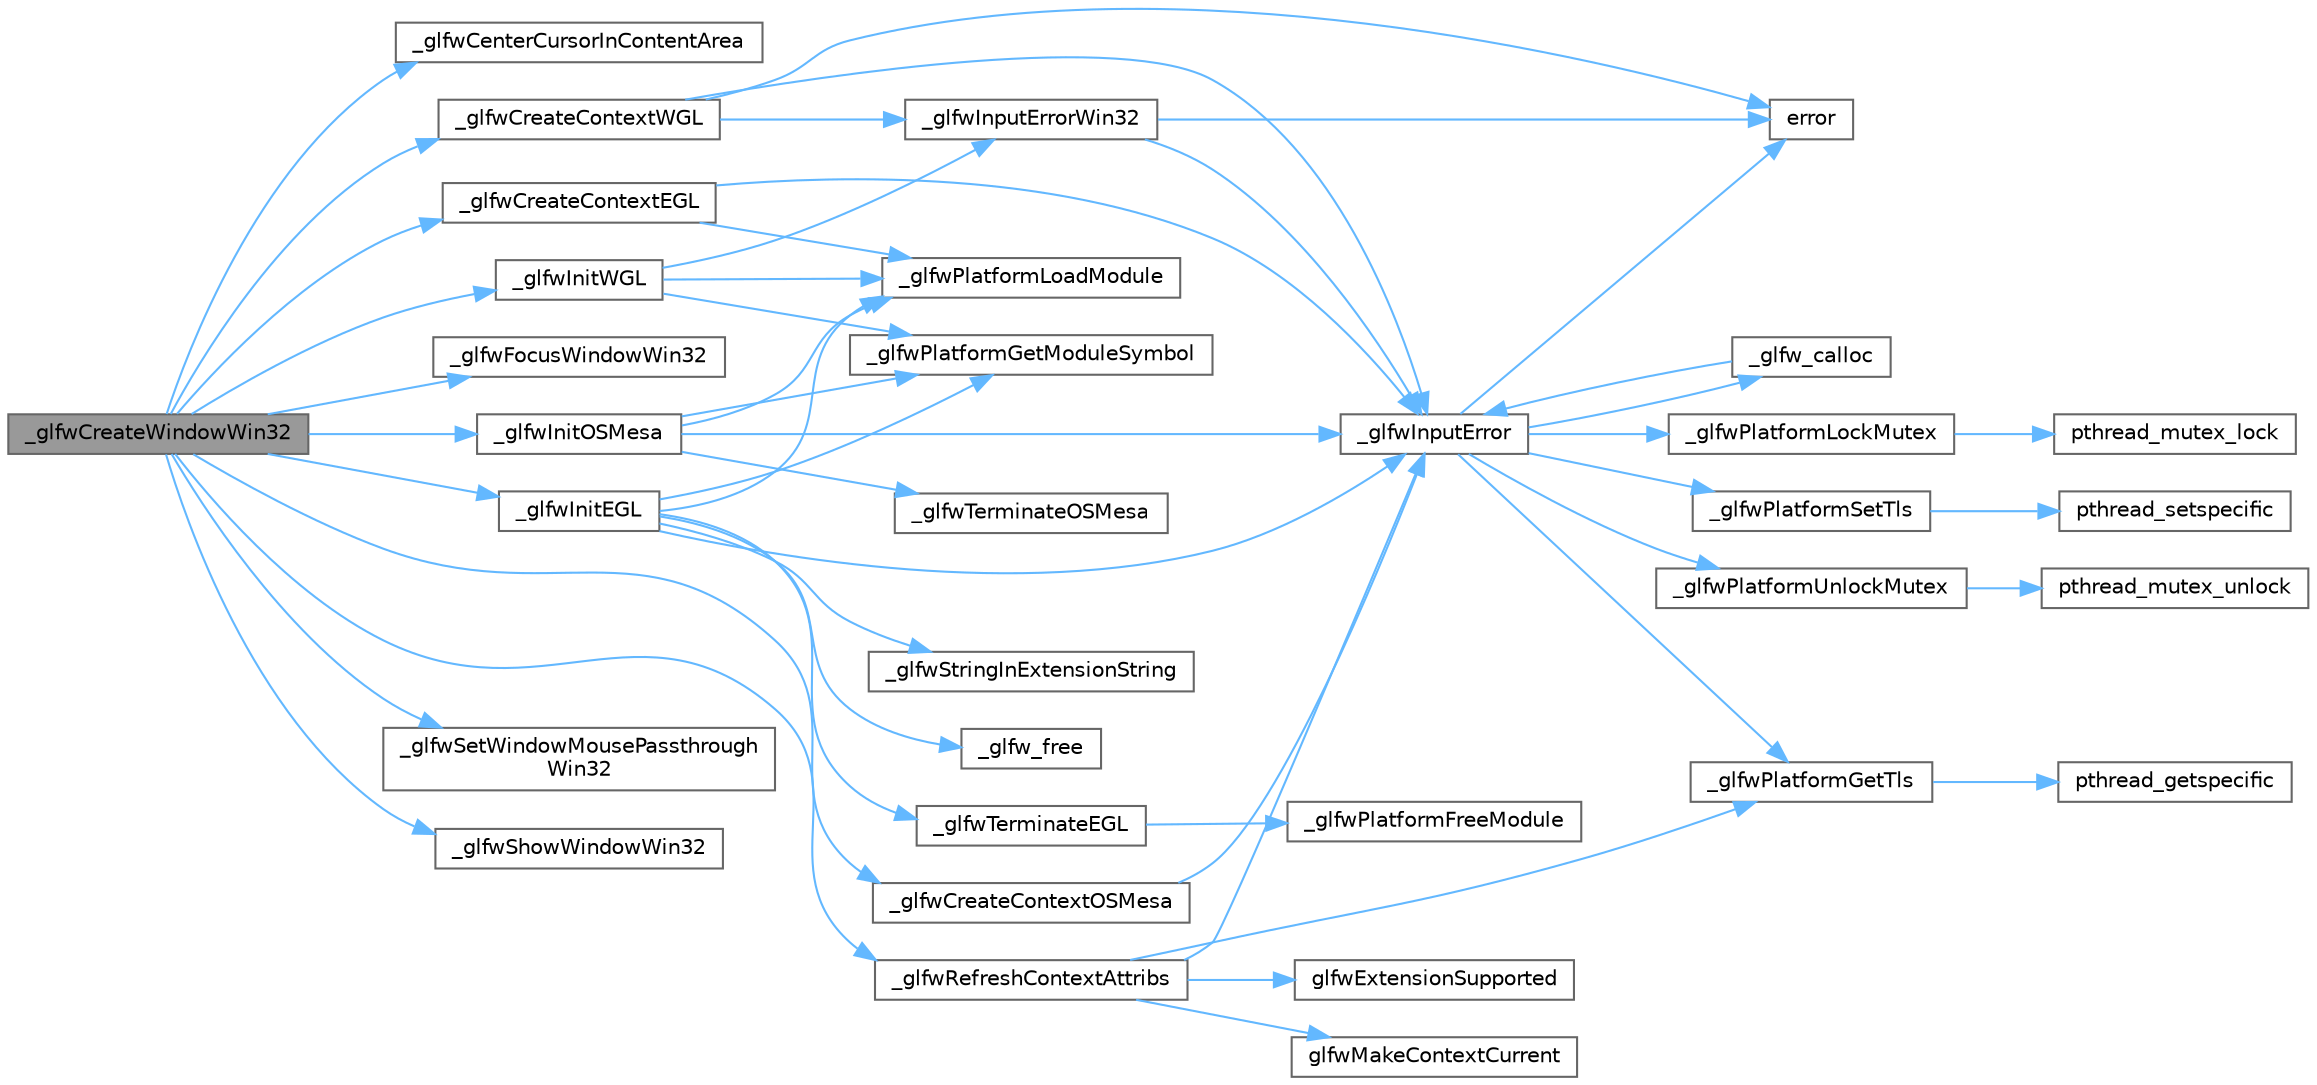 digraph "_glfwCreateWindowWin32"
{
 // LATEX_PDF_SIZE
  bgcolor="transparent";
  edge [fontname=Helvetica,fontsize=10,labelfontname=Helvetica,labelfontsize=10];
  node [fontname=Helvetica,fontsize=10,shape=box,height=0.2,width=0.4];
  rankdir="LR";
  Node1 [id="Node000001",label="_glfwCreateWindowWin32",height=0.2,width=0.4,color="gray40", fillcolor="grey60", style="filled", fontcolor="black",tooltip=" "];
  Node1 -> Node2 [id="edge97_Node000001_Node000002",color="steelblue1",style="solid",tooltip=" "];
  Node2 [id="Node000002",label="_glfwCenterCursorInContentArea",height=0.2,width=0.4,color="grey40", fillcolor="white", style="filled",URL="$_classes_2lib_2external_2glfw_2src_2input_8c.html#acf1fbc03e8d658a35f70544df858fe6c",tooltip=" "];
  Node1 -> Node3 [id="edge98_Node000001_Node000003",color="steelblue1",style="solid",tooltip=" "];
  Node3 [id="Node000003",label="_glfwCreateContextEGL",height=0.2,width=0.4,color="grey40", fillcolor="white", style="filled",URL="$_classes_2lib_2external_2glfw_2src_2egl__context_8c.html#adfb1d7aa925810c45a2ef4efc268c2fe",tooltip=" "];
  Node3 -> Node4 [id="edge99_Node000003_Node000004",color="steelblue1",style="solid",tooltip=" "];
  Node4 [id="Node000004",label="_glfwInputError",height=0.2,width=0.4,color="grey40", fillcolor="white", style="filled",URL="$_classes_2lib_2external_2glfw_2src_2init_8c.html#a3287b282ec57a4a89127ae51f49f10f5",tooltip=" "];
  Node4 -> Node5 [id="edge100_Node000004_Node000005",color="steelblue1",style="solid",tooltip=" "];
  Node5 [id="Node000005",label="_glfw_calloc",height=0.2,width=0.4,color="grey40", fillcolor="white", style="filled",URL="$_classes_2lib_2external_2glfw_2src_2init_8c.html#a88a6e01ef5c1245a6d2a5e62b02e5678",tooltip=" "];
  Node5 -> Node4 [id="edge101_Node000005_Node000004",color="steelblue1",style="solid",tooltip=" "];
  Node4 -> Node6 [id="edge102_Node000004_Node000006",color="steelblue1",style="solid",tooltip=" "];
  Node6 [id="Node000006",label="_glfwPlatformGetTls",height=0.2,width=0.4,color="grey40", fillcolor="white", style="filled",URL="$_old_2_classes_2lib_2raylib_2src_2external_2glfw_2src_2win32__thread_8c.html#a7d2f6e8ecd2e06f2e86d9446d642bd00",tooltip=" "];
  Node6 -> Node7 [id="edge103_Node000006_Node000007",color="steelblue1",style="solid",tooltip=" "];
  Node7 [id="Node000007",label="pthread_getspecific",height=0.2,width=0.4,color="grey40", fillcolor="white", style="filled",URL="$_classes_2lib_2pthread_8h.html#a118837985ccd3a829c518928ec32c1ac",tooltip=" "];
  Node4 -> Node8 [id="edge104_Node000004_Node000008",color="steelblue1",style="solid",tooltip=" "];
  Node8 [id="Node000008",label="_glfwPlatformLockMutex",height=0.2,width=0.4,color="grey40", fillcolor="white", style="filled",URL="$_old_2_classes_2lib_2raylib_2src_2external_2glfw_2src_2win32__thread_8c.html#a2677e4d211fbe9b2dc96d16e91c98930",tooltip=" "];
  Node8 -> Node9 [id="edge105_Node000008_Node000009",color="steelblue1",style="solid",tooltip=" "];
  Node9 [id="Node000009",label="pthread_mutex_lock",height=0.2,width=0.4,color="grey40", fillcolor="white", style="filled",URL="$_classes_2lib_2pthread_8h.html#a4ca880f3d1afbb33cea07c60934cc49a",tooltip=" "];
  Node4 -> Node10 [id="edge106_Node000004_Node000010",color="steelblue1",style="solid",tooltip=" "];
  Node10 [id="Node000010",label="_glfwPlatformSetTls",height=0.2,width=0.4,color="grey40", fillcolor="white", style="filled",URL="$_old_2_classes_2lib_2raylib_2src_2external_2glfw_2src_2win32__thread_8c.html#a302f48b6d4dba6b3579449d8a43cfae7",tooltip=" "];
  Node10 -> Node11 [id="edge107_Node000010_Node000011",color="steelblue1",style="solid",tooltip=" "];
  Node11 [id="Node000011",label="pthread_setspecific",height=0.2,width=0.4,color="grey40", fillcolor="white", style="filled",URL="$_classes_2lib_2pthread_8h.html#a828266e605ec695f7a5b3096b486e70e",tooltip=" "];
  Node4 -> Node12 [id="edge108_Node000004_Node000012",color="steelblue1",style="solid",tooltip=" "];
  Node12 [id="Node000012",label="_glfwPlatformUnlockMutex",height=0.2,width=0.4,color="grey40", fillcolor="white", style="filled",URL="$_old_2_classes_2lib_2raylib_2src_2external_2glfw_2src_2win32__thread_8c.html#a8b7744446237b1c292ba8a0b9d5e7f90",tooltip=" "];
  Node12 -> Node13 [id="edge109_Node000012_Node000013",color="steelblue1",style="solid",tooltip=" "];
  Node13 [id="Node000013",label="pthread_mutex_unlock",height=0.2,width=0.4,color="grey40", fillcolor="white", style="filled",URL="$_classes_2lib_2pthread_8h.html#a7e057138b5fb17da713695ebb25732e1",tooltip=" "];
  Node4 -> Node14 [id="edge110_Node000004_Node000014",color="steelblue1",style="solid",tooltip=" "];
  Node14 [id="Node000014",label="error",height=0.2,width=0.4,color="grey40", fillcolor="white", style="filled",URL="$_classes_2lib_2glm_2test_2core_2core__func__integer__bit__count_8cpp.html#ab34dedbf30a51859090cbab92fa60edb",tooltip=" "];
  Node3 -> Node15 [id="edge111_Node000003_Node000015",color="steelblue1",style="solid",tooltip=" "];
  Node15 [id="Node000015",label="_glfwPlatformLoadModule",height=0.2,width=0.4,color="grey40", fillcolor="white", style="filled",URL="$lib_2external_2glfw_2src_2win32__module_8c.html#a9bbfdfd02a8c3e4c4ce540bf277ebbb7",tooltip=" "];
  Node1 -> Node16 [id="edge112_Node000001_Node000016",color="steelblue1",style="solid",tooltip=" "];
  Node16 [id="Node000016",label="_glfwCreateContextOSMesa",height=0.2,width=0.4,color="grey40", fillcolor="white", style="filled",URL="$_old_2_classes_2lib_2raylib_2src_2external_2glfw_2src_2osmesa__context_8c.html#a59950232b3b545e1fa750f6bd7d46201",tooltip=" "];
  Node16 -> Node4 [id="edge113_Node000016_Node000004",color="steelblue1",style="solid",tooltip=" "];
  Node1 -> Node17 [id="edge114_Node000001_Node000017",color="steelblue1",style="solid",tooltip=" "];
  Node17 [id="Node000017",label="_glfwCreateContextWGL",height=0.2,width=0.4,color="grey40", fillcolor="white", style="filled",URL="$_classes_2lib_2external_2glfw_2src_2wgl__context_8c.html#a3a91c3b275d47f0fbe923cca11194502",tooltip=" "];
  Node17 -> Node4 [id="edge115_Node000017_Node000004",color="steelblue1",style="solid",tooltip=" "];
  Node17 -> Node18 [id="edge116_Node000017_Node000018",color="steelblue1",style="solid",tooltip=" "];
  Node18 [id="Node000018",label="_glfwInputErrorWin32",height=0.2,width=0.4,color="grey40", fillcolor="white", style="filled",URL="$_classes_2lib_2external_2glfw_2src_2win32__init_8c.html#a596868de8858d6d69cc642152a319b24",tooltip=" "];
  Node18 -> Node4 [id="edge117_Node000018_Node000004",color="steelblue1",style="solid",tooltip=" "];
  Node18 -> Node14 [id="edge118_Node000018_Node000014",color="steelblue1",style="solid",tooltip=" "];
  Node17 -> Node14 [id="edge119_Node000017_Node000014",color="steelblue1",style="solid",tooltip=" "];
  Node1 -> Node19 [id="edge120_Node000001_Node000019",color="steelblue1",style="solid",tooltip=" "];
  Node19 [id="Node000019",label="_glfwFocusWindowWin32",height=0.2,width=0.4,color="grey40", fillcolor="white", style="filled",URL="$_classes_2lib_2external_2glfw_2src_2win32__window_8c.html#a5e136a8b748e12c555e0c044c337358f",tooltip=" "];
  Node1 -> Node20 [id="edge121_Node000001_Node000020",color="steelblue1",style="solid",tooltip=" "];
  Node20 [id="Node000020",label="_glfwInitEGL",height=0.2,width=0.4,color="grey40", fillcolor="white", style="filled",URL="$_classes_2lib_2external_2glfw_2src_2egl__context_8c.html#ad83def5c7af30c3bfcc9371712ba96ac",tooltip=" "];
  Node20 -> Node21 [id="edge122_Node000020_Node000021",color="steelblue1",style="solid",tooltip=" "];
  Node21 [id="Node000021",label="_glfw_free",height=0.2,width=0.4,color="grey40", fillcolor="white", style="filled",URL="$_classes_2lib_2external_2glfw_2src_2init_8c.html#abcf72962b101a8a5c539da1a278b0e9e",tooltip=" "];
  Node20 -> Node4 [id="edge123_Node000020_Node000004",color="steelblue1",style="solid",tooltip=" "];
  Node20 -> Node22 [id="edge124_Node000020_Node000022",color="steelblue1",style="solid",tooltip=" "];
  Node22 [id="Node000022",label="_glfwPlatformGetModuleSymbol",height=0.2,width=0.4,color="grey40", fillcolor="white", style="filled",URL="$lib_2external_2glfw_2src_2win32__module_8c.html#a370840ea8f3f1016d07030f7a06bf36e",tooltip=" "];
  Node20 -> Node15 [id="edge125_Node000020_Node000015",color="steelblue1",style="solid",tooltip=" "];
  Node20 -> Node23 [id="edge126_Node000020_Node000023",color="steelblue1",style="solid",tooltip=" "];
  Node23 [id="Node000023",label="_glfwStringInExtensionString",height=0.2,width=0.4,color="grey40", fillcolor="white", style="filled",URL="$_classes_2lib_2external_2glfw_2src_2context_8c.html#a6fb78d968ce928112060770a16dca695",tooltip=" "];
  Node20 -> Node24 [id="edge127_Node000020_Node000024",color="steelblue1",style="solid",tooltip=" "];
  Node24 [id="Node000024",label="_glfwTerminateEGL",height=0.2,width=0.4,color="grey40", fillcolor="white", style="filled",URL="$_classes_2lib_2external_2glfw_2src_2egl__context_8c.html#ab095be9ec2b3a40942da090ee7ab2960",tooltip=" "];
  Node24 -> Node25 [id="edge128_Node000024_Node000025",color="steelblue1",style="solid",tooltip=" "];
  Node25 [id="Node000025",label="_glfwPlatformFreeModule",height=0.2,width=0.4,color="grey40", fillcolor="white", style="filled",URL="$lib_2external_2glfw_2src_2win32__module_8c.html#ad4b9e48b150850f6ee00874f85036715",tooltip=" "];
  Node1 -> Node26 [id="edge129_Node000001_Node000026",color="steelblue1",style="solid",tooltip=" "];
  Node26 [id="Node000026",label="_glfwInitOSMesa",height=0.2,width=0.4,color="grey40", fillcolor="white", style="filled",URL="$_old_2_classes_2lib_2raylib_2src_2external_2glfw_2src_2osmesa__context_8c.html#a9dd1594b1f8991f90844fbeb4a664163",tooltip=" "];
  Node26 -> Node4 [id="edge130_Node000026_Node000004",color="steelblue1",style="solid",tooltip=" "];
  Node26 -> Node22 [id="edge131_Node000026_Node000022",color="steelblue1",style="solid",tooltip=" "];
  Node26 -> Node15 [id="edge132_Node000026_Node000015",color="steelblue1",style="solid",tooltip=" "];
  Node26 -> Node27 [id="edge133_Node000026_Node000027",color="steelblue1",style="solid",tooltip=" "];
  Node27 [id="Node000027",label="_glfwTerminateOSMesa",height=0.2,width=0.4,color="grey40", fillcolor="white", style="filled",URL="$_classes_2lib_2external_2glfw_2src_2osmesa__context_8c.html#a6619171db5a26424469be37a7f36847a",tooltip=" "];
  Node1 -> Node28 [id="edge134_Node000001_Node000028",color="steelblue1",style="solid",tooltip=" "];
  Node28 [id="Node000028",label="_glfwInitWGL",height=0.2,width=0.4,color="grey40", fillcolor="white", style="filled",URL="$_classes_2lib_2external_2glfw_2src_2wgl__context_8c.html#ac60452e7fb9f2b0fdc2050999a889fe1",tooltip=" "];
  Node28 -> Node18 [id="edge135_Node000028_Node000018",color="steelblue1",style="solid",tooltip=" "];
  Node28 -> Node22 [id="edge136_Node000028_Node000022",color="steelblue1",style="solid",tooltip=" "];
  Node28 -> Node15 [id="edge137_Node000028_Node000015",color="steelblue1",style="solid",tooltip=" "];
  Node1 -> Node29 [id="edge138_Node000001_Node000029",color="steelblue1",style="solid",tooltip=" "];
  Node29 [id="Node000029",label="_glfwRefreshContextAttribs",height=0.2,width=0.4,color="grey40", fillcolor="white", style="filled",URL="$_classes_2lib_2external_2glfw_2src_2context_8c.html#ad31e31c6a588d6770188033eed87305b",tooltip=" "];
  Node29 -> Node4 [id="edge139_Node000029_Node000004",color="steelblue1",style="solid",tooltip=" "];
  Node29 -> Node6 [id="edge140_Node000029_Node000006",color="steelblue1",style="solid",tooltip=" "];
  Node29 -> Node30 [id="edge141_Node000029_Node000030",color="steelblue1",style="solid",tooltip=" "];
  Node30 [id="Node000030",label="glfwExtensionSupported",height=0.2,width=0.4,color="grey40", fillcolor="white", style="filled",URL="$group__context.html#ga9a28c712d35f9e43534e1d03b051c04c",tooltip="Returns whether the specified extension is available."];
  Node29 -> Node31 [id="edge142_Node000029_Node000031",color="steelblue1",style="solid",tooltip=" "];
  Node31 [id="Node000031",label="glfwMakeContextCurrent",height=0.2,width=0.4,color="grey40", fillcolor="white", style="filled",URL="$group__context.html#gafd76c93e15ec8b0b90506a9936a46185",tooltip="Makes the context of the specified window current for the calling thread."];
  Node1 -> Node32 [id="edge143_Node000001_Node000032",color="steelblue1",style="solid",tooltip=" "];
  Node32 [id="Node000032",label="_glfwSetWindowMousePassthrough\lWin32",height=0.2,width=0.4,color="grey40", fillcolor="white", style="filled",URL="$_classes_2lib_2external_2glfw_2src_2win32__window_8c.html#a08fda6580fcceccb5465cdb1fe770d7f",tooltip=" "];
  Node1 -> Node33 [id="edge144_Node000001_Node000033",color="steelblue1",style="solid",tooltip=" "];
  Node33 [id="Node000033",label="_glfwShowWindowWin32",height=0.2,width=0.4,color="grey40", fillcolor="white", style="filled",URL="$_classes_2lib_2external_2glfw_2src_2win32__window_8c.html#a02bfef52e9e9352b7cf691434d01ec70",tooltip=" "];
}
